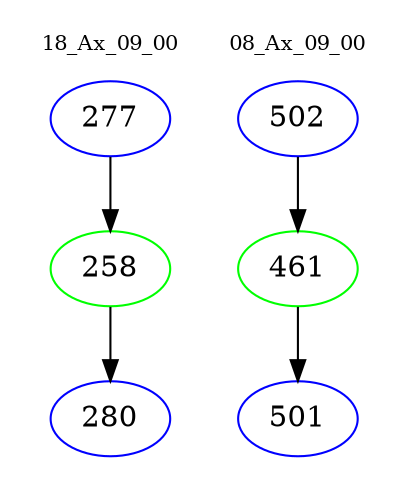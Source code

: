 digraph{
subgraph cluster_0 {
color = white
label = "18_Ax_09_00";
fontsize=10;
T0_277 [label="277", color="blue"]
T0_277 -> T0_258 [color="black"]
T0_258 [label="258", color="green"]
T0_258 -> T0_280 [color="black"]
T0_280 [label="280", color="blue"]
}
subgraph cluster_1 {
color = white
label = "08_Ax_09_00";
fontsize=10;
T1_502 [label="502", color="blue"]
T1_502 -> T1_461 [color="black"]
T1_461 [label="461", color="green"]
T1_461 -> T1_501 [color="black"]
T1_501 [label="501", color="blue"]
}
}
